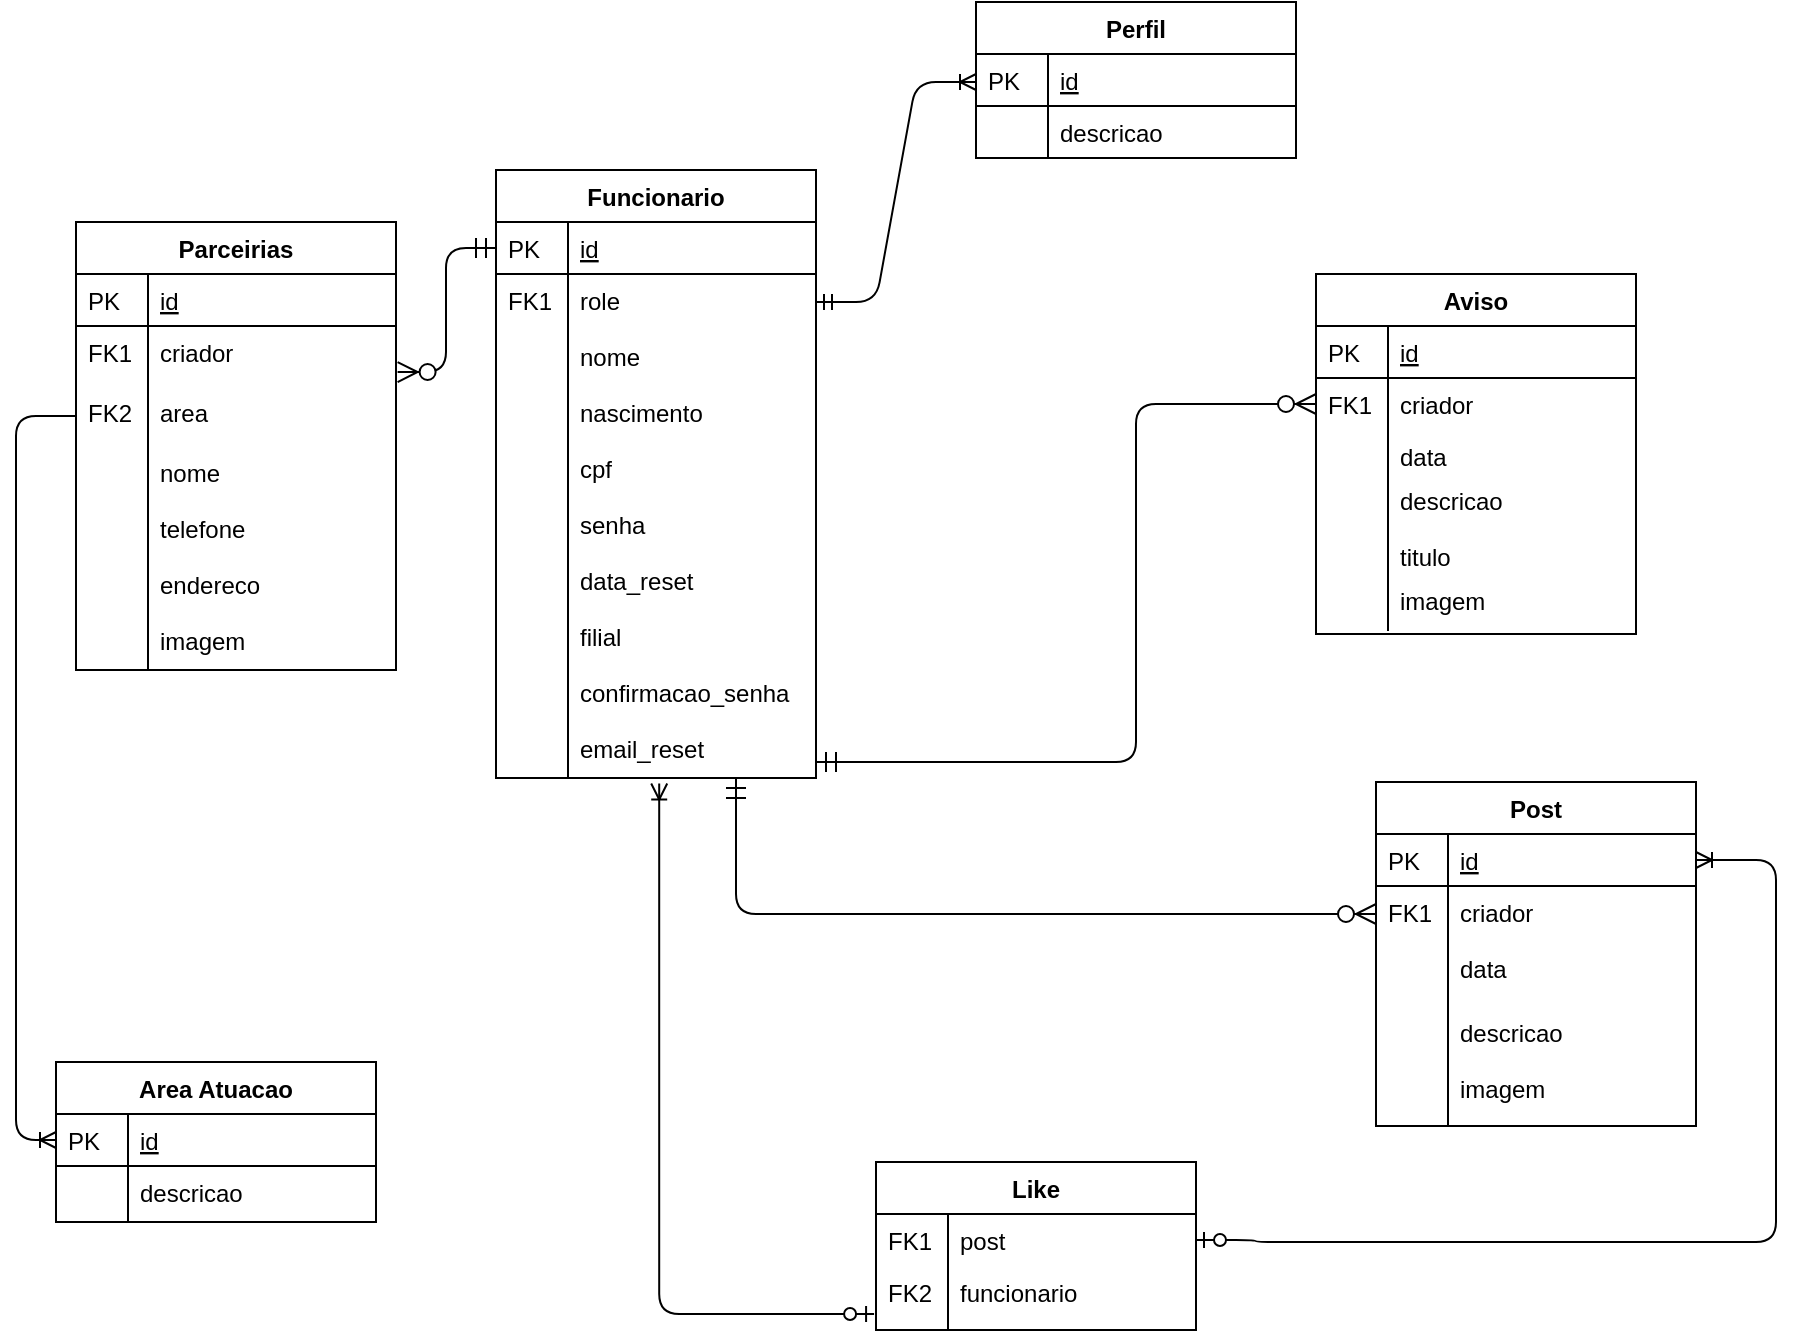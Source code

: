 <mxfile version="12.4.9" type="google"><diagram id="C5RBs43oDa-KdzZeNtuy" name="Page-1"><mxGraphModel dx="1488" dy="719" grid="1" gridSize="10" guides="1" tooltips="1" connect="1" arrows="1" fold="1" page="1" pageScale="1" pageWidth="827" pageHeight="1169" math="0" shadow="0"><root><mxCell id="WIyWlLk6GJQsqaUBKTNV-0"/><mxCell id="WIyWlLk6GJQsqaUBKTNV-1" parent="WIyWlLk6GJQsqaUBKTNV-0"/><mxCell id="zkfFHV4jXpPFQw0GAbJ--51" value="Parceirias" style="swimlane;fontStyle=1;childLayout=stackLayout;horizontal=1;startSize=26;horizontalStack=0;resizeParent=1;resizeLast=0;collapsible=1;marginBottom=0;rounded=0;shadow=0;strokeWidth=1;" parent="WIyWlLk6GJQsqaUBKTNV-1" vertex="1"><mxGeometry x="190" y="370" width="160" height="224" as="geometry"><mxRectangle x="190" y="370" width="160" height="26" as="alternateBounds"/></mxGeometry></mxCell><mxCell id="zkfFHV4jXpPFQw0GAbJ--52" value="id" style="shape=partialRectangle;top=0;left=0;right=0;bottom=1;align=left;verticalAlign=top;fillColor=none;spacingLeft=40;spacingRight=4;overflow=hidden;rotatable=0;points=[[0,0.5],[1,0.5]];portConstraint=eastwest;dropTarget=0;rounded=0;shadow=0;strokeWidth=1;fontStyle=4" parent="zkfFHV4jXpPFQw0GAbJ--51" vertex="1"><mxGeometry y="26" width="160" height="26" as="geometry"/></mxCell><mxCell id="zkfFHV4jXpPFQw0GAbJ--53" value="PK" style="shape=partialRectangle;top=0;left=0;bottom=0;fillColor=none;align=left;verticalAlign=top;spacingLeft=4;spacingRight=4;overflow=hidden;rotatable=0;points=[];portConstraint=eastwest;part=1;" parent="zkfFHV4jXpPFQw0GAbJ--52" vertex="1" connectable="0"><mxGeometry width="36" height="26" as="geometry"/></mxCell><mxCell id="wAj211v1AUAHhBjOHfXa-25" value="criador" style="shape=partialRectangle;top=0;left=0;right=0;bottom=0;align=left;verticalAlign=top;fillColor=none;spacingLeft=40;spacingRight=4;overflow=hidden;rotatable=0;points=[[0,0.5],[1,0.5]];portConstraint=eastwest;dropTarget=0;rounded=0;shadow=0;strokeWidth=1;" parent="zkfFHV4jXpPFQw0GAbJ--51" vertex="1"><mxGeometry y="52" width="160" height="30" as="geometry"/></mxCell><mxCell id="wAj211v1AUAHhBjOHfXa-26" value="FK1" style="shape=partialRectangle;top=0;left=0;bottom=0;fillColor=none;align=left;verticalAlign=top;spacingLeft=4;spacingRight=4;overflow=hidden;rotatable=0;points=[];portConstraint=eastwest;part=1;" parent="wAj211v1AUAHhBjOHfXa-25" vertex="1" connectable="0"><mxGeometry width="36" height="30" as="geometry"/></mxCell><mxCell id="wAj211v1AUAHhBjOHfXa-36" value="area" style="shape=partialRectangle;top=0;left=0;right=0;bottom=0;align=left;verticalAlign=top;fillColor=none;spacingLeft=40;spacingRight=4;overflow=hidden;rotatable=0;points=[[0,0.5],[1,0.5]];portConstraint=eastwest;dropTarget=0;rounded=0;shadow=0;strokeWidth=1;" parent="zkfFHV4jXpPFQw0GAbJ--51" vertex="1"><mxGeometry y="82" width="160" height="30" as="geometry"/></mxCell><mxCell id="wAj211v1AUAHhBjOHfXa-37" value="FK2" style="shape=partialRectangle;top=0;left=0;bottom=0;fillColor=none;align=left;verticalAlign=top;spacingLeft=4;spacingRight=4;overflow=hidden;rotatable=0;points=[];portConstraint=eastwest;part=1;" parent="wAj211v1AUAHhBjOHfXa-36" vertex="1" connectable="0"><mxGeometry width="36" height="30" as="geometry"/></mxCell><mxCell id="wAj211v1AUAHhBjOHfXa-28" value="nome&#10;" style="shape=partialRectangle;top=0;left=0;right=0;bottom=0;align=left;verticalAlign=top;fillColor=none;spacingLeft=40;spacingRight=4;overflow=hidden;rotatable=0;points=[[0,0.5],[1,0.5]];portConstraint=eastwest;dropTarget=0;rounded=0;shadow=0;strokeWidth=1;" parent="zkfFHV4jXpPFQw0GAbJ--51" vertex="1"><mxGeometry y="112" width="160" height="28" as="geometry"/></mxCell><mxCell id="wAj211v1AUAHhBjOHfXa-29" value="" style="shape=partialRectangle;top=0;left=0;bottom=0;fillColor=none;align=left;verticalAlign=top;spacingLeft=4;spacingRight=4;overflow=hidden;rotatable=0;points=[];portConstraint=eastwest;part=1;" parent="wAj211v1AUAHhBjOHfXa-28" vertex="1" connectable="0"><mxGeometry width="36" height="28" as="geometry"/></mxCell><mxCell id="zkfFHV4jXpPFQw0GAbJ--54" value="telefone" style="shape=partialRectangle;top=0;left=0;right=0;bottom=0;align=left;verticalAlign=top;fillColor=none;spacingLeft=40;spacingRight=4;overflow=hidden;rotatable=0;points=[[0,0.5],[1,0.5]];portConstraint=eastwest;dropTarget=0;rounded=0;shadow=0;strokeWidth=1;" parent="zkfFHV4jXpPFQw0GAbJ--51" vertex="1"><mxGeometry y="140" width="160" height="28" as="geometry"/></mxCell><mxCell id="zkfFHV4jXpPFQw0GAbJ--55" value="" style="shape=partialRectangle;top=0;left=0;bottom=0;fillColor=none;align=left;verticalAlign=top;spacingLeft=4;spacingRight=4;overflow=hidden;rotatable=0;points=[];portConstraint=eastwest;part=1;" parent="zkfFHV4jXpPFQw0GAbJ--54" vertex="1" connectable="0"><mxGeometry width="36" height="28" as="geometry"/></mxCell><mxCell id="wAj211v1AUAHhBjOHfXa-30" value="endereco" style="shape=partialRectangle;top=0;left=0;right=0;bottom=0;align=left;verticalAlign=top;fillColor=none;spacingLeft=40;spacingRight=4;overflow=hidden;rotatable=0;points=[[0,0.5],[1,0.5]];portConstraint=eastwest;dropTarget=0;rounded=0;shadow=0;strokeWidth=1;" parent="zkfFHV4jXpPFQw0GAbJ--51" vertex="1"><mxGeometry y="168" width="160" height="28" as="geometry"/></mxCell><mxCell id="wAj211v1AUAHhBjOHfXa-31" value="" style="shape=partialRectangle;top=0;left=0;bottom=0;fillColor=none;align=left;verticalAlign=top;spacingLeft=4;spacingRight=4;overflow=hidden;rotatable=0;points=[];portConstraint=eastwest;part=1;" parent="wAj211v1AUAHhBjOHfXa-30" vertex="1" connectable="0"><mxGeometry width="36" height="28" as="geometry"/></mxCell><mxCell id="wAj211v1AUAHhBjOHfXa-48" value="imagem" style="shape=partialRectangle;top=0;left=0;right=0;bottom=0;align=left;verticalAlign=top;fillColor=none;spacingLeft=40;spacingRight=4;overflow=hidden;rotatable=0;points=[[0,0.5],[1,0.5]];portConstraint=eastwest;dropTarget=0;rounded=0;shadow=0;strokeWidth=1;" parent="zkfFHV4jXpPFQw0GAbJ--51" vertex="1"><mxGeometry y="196" width="160" height="28" as="geometry"/></mxCell><mxCell id="wAj211v1AUAHhBjOHfXa-49" value="" style="shape=partialRectangle;top=0;left=0;bottom=0;fillColor=none;align=left;verticalAlign=top;spacingLeft=4;spacingRight=4;overflow=hidden;rotatable=0;points=[];portConstraint=eastwest;part=1;" parent="wAj211v1AUAHhBjOHfXa-48" vertex="1" connectable="0"><mxGeometry width="36" height="28" as="geometry"/></mxCell><mxCell id="zkfFHV4jXpPFQw0GAbJ--56" value="Funcionario" style="swimlane;fontStyle=1;childLayout=stackLayout;horizontal=1;startSize=26;horizontalStack=0;resizeParent=1;resizeLast=0;collapsible=1;marginBottom=0;rounded=0;shadow=0;strokeWidth=1;" parent="WIyWlLk6GJQsqaUBKTNV-1" vertex="1"><mxGeometry x="400" y="344" width="160" height="304" as="geometry"><mxRectangle x="400" y="344" width="160" height="26" as="alternateBounds"/></mxGeometry></mxCell><mxCell id="zkfFHV4jXpPFQw0GAbJ--57" value="id" style="shape=partialRectangle;top=0;left=0;right=0;bottom=1;align=left;verticalAlign=top;fillColor=none;spacingLeft=40;spacingRight=4;overflow=hidden;rotatable=0;points=[[0,0.5],[1,0.5]];portConstraint=eastwest;dropTarget=0;rounded=0;shadow=0;strokeWidth=1;fontStyle=4" parent="zkfFHV4jXpPFQw0GAbJ--56" vertex="1"><mxGeometry y="26" width="160" height="26" as="geometry"/></mxCell><mxCell id="zkfFHV4jXpPFQw0GAbJ--58" value="PK" style="shape=partialRectangle;top=0;left=0;bottom=0;fillColor=none;align=left;verticalAlign=top;spacingLeft=4;spacingRight=4;overflow=hidden;rotatable=0;points=[];portConstraint=eastwest;part=1;" parent="zkfFHV4jXpPFQw0GAbJ--57" vertex="1" connectable="0"><mxGeometry width="36" height="26" as="geometry"/></mxCell><mxCell id="zkfFHV4jXpPFQw0GAbJ--61" value="" style="shape=partialRectangle;top=0;left=0;right=0;bottom=0;align=left;verticalAlign=top;fillColor=none;spacingLeft=40;spacingRight=4;overflow=hidden;rotatable=0;points=[[0,0.5],[1,0.5]];portConstraint=eastwest;dropTarget=0;rounded=0;shadow=0;strokeWidth=1;" parent="zkfFHV4jXpPFQw0GAbJ--56" vertex="1"><mxGeometry y="52" width="160" as="geometry"/></mxCell><mxCell id="zkfFHV4jXpPFQw0GAbJ--62" value="" style="shape=partialRectangle;top=0;left=0;bottom=0;fillColor=none;align=left;verticalAlign=top;spacingLeft=4;spacingRight=4;overflow=hidden;rotatable=0;points=[];portConstraint=eastwest;part=1;" parent="zkfFHV4jXpPFQw0GAbJ--61" vertex="1" connectable="0"><mxGeometry width="36" as="geometry"/></mxCell><mxCell id="wAj211v1AUAHhBjOHfXa-60" value="role" style="shape=partialRectangle;top=0;left=0;right=0;bottom=0;align=left;verticalAlign=top;fillColor=none;spacingLeft=40;spacingRight=4;overflow=hidden;rotatable=0;points=[[0,0.5],[1,0.5]];portConstraint=eastwest;dropTarget=0;rounded=0;shadow=0;strokeWidth=1;" parent="zkfFHV4jXpPFQw0GAbJ--56" vertex="1"><mxGeometry y="52" width="160" height="28" as="geometry"/></mxCell><mxCell id="wAj211v1AUAHhBjOHfXa-61" value="FK1" style="shape=partialRectangle;top=0;left=0;bottom=0;fillColor=none;align=left;verticalAlign=top;spacingLeft=4;spacingRight=4;overflow=hidden;rotatable=0;points=[];portConstraint=eastwest;part=1;" parent="wAj211v1AUAHhBjOHfXa-60" vertex="1" connectable="0"><mxGeometry width="36" height="28" as="geometry"/></mxCell><mxCell id="wAj211v1AUAHhBjOHfXa-50" value="nome" style="shape=partialRectangle;top=0;left=0;right=0;bottom=0;align=left;verticalAlign=top;fillColor=none;spacingLeft=40;spacingRight=4;overflow=hidden;rotatable=0;points=[[0,0.5],[1,0.5]];portConstraint=eastwest;dropTarget=0;rounded=0;shadow=0;strokeWidth=1;" parent="zkfFHV4jXpPFQw0GAbJ--56" vertex="1"><mxGeometry y="80" width="160" height="28" as="geometry"/></mxCell><mxCell id="wAj211v1AUAHhBjOHfXa-51" value="" style="shape=partialRectangle;top=0;left=0;bottom=0;fillColor=none;align=left;verticalAlign=top;spacingLeft=4;spacingRight=4;overflow=hidden;rotatable=0;points=[];portConstraint=eastwest;part=1;" parent="wAj211v1AUAHhBjOHfXa-50" vertex="1" connectable="0"><mxGeometry width="36" height="28" as="geometry"/></mxCell><mxCell id="wAj211v1AUAHhBjOHfXa-52" value="nascimento" style="shape=partialRectangle;top=0;left=0;right=0;bottom=0;align=left;verticalAlign=top;fillColor=none;spacingLeft=40;spacingRight=4;overflow=hidden;rotatable=0;points=[[0,0.5],[1,0.5]];portConstraint=eastwest;dropTarget=0;rounded=0;shadow=0;strokeWidth=1;" parent="zkfFHV4jXpPFQw0GAbJ--56" vertex="1"><mxGeometry y="108" width="160" height="28" as="geometry"/></mxCell><mxCell id="wAj211v1AUAHhBjOHfXa-53" value="" style="shape=partialRectangle;top=0;left=0;bottom=0;fillColor=none;align=left;verticalAlign=top;spacingLeft=4;spacingRight=4;overflow=hidden;rotatable=0;points=[];portConstraint=eastwest;part=1;" parent="wAj211v1AUAHhBjOHfXa-52" vertex="1" connectable="0"><mxGeometry width="36" height="28" as="geometry"/></mxCell><mxCell id="wAj211v1AUAHhBjOHfXa-54" value="cpf" style="shape=partialRectangle;top=0;left=0;right=0;bottom=0;align=left;verticalAlign=top;fillColor=none;spacingLeft=40;spacingRight=4;overflow=hidden;rotatable=0;points=[[0,0.5],[1,0.5]];portConstraint=eastwest;dropTarget=0;rounded=0;shadow=0;strokeWidth=1;" parent="zkfFHV4jXpPFQw0GAbJ--56" vertex="1"><mxGeometry y="136" width="160" height="28" as="geometry"/></mxCell><mxCell id="wAj211v1AUAHhBjOHfXa-55" value="" style="shape=partialRectangle;top=0;left=0;bottom=0;fillColor=none;align=left;verticalAlign=top;spacingLeft=4;spacingRight=4;overflow=hidden;rotatable=0;points=[];portConstraint=eastwest;part=1;" parent="wAj211v1AUAHhBjOHfXa-54" vertex="1" connectable="0"><mxGeometry width="36" height="28" as="geometry"/></mxCell><mxCell id="wAj211v1AUAHhBjOHfXa-56" value="senha" style="shape=partialRectangle;top=0;left=0;right=0;bottom=0;align=left;verticalAlign=top;fillColor=none;spacingLeft=40;spacingRight=4;overflow=hidden;rotatable=0;points=[[0,0.5],[1,0.5]];portConstraint=eastwest;dropTarget=0;rounded=0;shadow=0;strokeWidth=1;" parent="zkfFHV4jXpPFQw0GAbJ--56" vertex="1"><mxGeometry y="164" width="160" height="28" as="geometry"/></mxCell><mxCell id="wAj211v1AUAHhBjOHfXa-57" value="" style="shape=partialRectangle;top=0;left=0;bottom=0;fillColor=none;align=left;verticalAlign=top;spacingLeft=4;spacingRight=4;overflow=hidden;rotatable=0;points=[];portConstraint=eastwest;part=1;" parent="wAj211v1AUAHhBjOHfXa-56" vertex="1" connectable="0"><mxGeometry width="36" height="28" as="geometry"/></mxCell><mxCell id="wAj211v1AUAHhBjOHfXa-62" value="data_reset" style="shape=partialRectangle;top=0;left=0;right=0;bottom=0;align=left;verticalAlign=top;fillColor=none;spacingLeft=40;spacingRight=4;overflow=hidden;rotatable=0;points=[[0,0.5],[1,0.5]];portConstraint=eastwest;dropTarget=0;rounded=0;shadow=0;strokeWidth=1;" parent="zkfFHV4jXpPFQw0GAbJ--56" vertex="1"><mxGeometry y="192" width="160" height="28" as="geometry"/></mxCell><mxCell id="wAj211v1AUAHhBjOHfXa-63" value="" style="shape=partialRectangle;top=0;left=0;bottom=0;fillColor=none;align=left;verticalAlign=top;spacingLeft=4;spacingRight=4;overflow=hidden;rotatable=0;points=[];portConstraint=eastwest;part=1;" parent="wAj211v1AUAHhBjOHfXa-62" vertex="1" connectable="0"><mxGeometry width="36" height="28" as="geometry"/></mxCell><mxCell id="wAj211v1AUAHhBjOHfXa-77" value="filial" style="shape=partialRectangle;top=0;left=0;right=0;bottom=0;align=left;verticalAlign=top;fillColor=none;spacingLeft=40;spacingRight=4;overflow=hidden;rotatable=0;points=[[0,0.5],[1,0.5]];portConstraint=eastwest;dropTarget=0;rounded=0;shadow=0;strokeWidth=1;" parent="zkfFHV4jXpPFQw0GAbJ--56" vertex="1"><mxGeometry y="220" width="160" height="28" as="geometry"/></mxCell><mxCell id="wAj211v1AUAHhBjOHfXa-78" value="" style="shape=partialRectangle;top=0;left=0;bottom=0;fillColor=none;align=left;verticalAlign=top;spacingLeft=4;spacingRight=4;overflow=hidden;rotatable=0;points=[];portConstraint=eastwest;part=1;" parent="wAj211v1AUAHhBjOHfXa-77" vertex="1" connectable="0"><mxGeometry width="36" height="28" as="geometry"/></mxCell><mxCell id="wiHLPz8QvF2W1FdBhxeb-0" value="confirmacao_senha" style="shape=partialRectangle;top=0;left=0;right=0;bottom=0;align=left;verticalAlign=top;fillColor=none;spacingLeft=40;spacingRight=4;overflow=hidden;rotatable=0;points=[[0,0.5],[1,0.5]];portConstraint=eastwest;dropTarget=0;rounded=0;shadow=0;strokeWidth=1;" vertex="1" parent="zkfFHV4jXpPFQw0GAbJ--56"><mxGeometry y="248" width="160" height="28" as="geometry"/></mxCell><mxCell id="wiHLPz8QvF2W1FdBhxeb-1" value="" style="shape=partialRectangle;top=0;left=0;bottom=0;fillColor=none;align=left;verticalAlign=top;spacingLeft=4;spacingRight=4;overflow=hidden;rotatable=0;points=[];portConstraint=eastwest;part=1;" vertex="1" connectable="0" parent="wiHLPz8QvF2W1FdBhxeb-0"><mxGeometry width="36" height="28" as="geometry"/></mxCell><mxCell id="wAj211v1AUAHhBjOHfXa-58" value="email_reset" style="shape=partialRectangle;top=0;left=0;right=0;bottom=0;align=left;verticalAlign=top;fillColor=none;spacingLeft=40;spacingRight=4;overflow=hidden;rotatable=0;points=[[0,0.5],[1,0.5]];portConstraint=eastwest;dropTarget=0;rounded=0;shadow=0;strokeWidth=1;" parent="zkfFHV4jXpPFQw0GAbJ--56" vertex="1"><mxGeometry y="276" width="160" height="28" as="geometry"/></mxCell><mxCell id="wAj211v1AUAHhBjOHfXa-59" value="" style="shape=partialRectangle;top=0;left=0;bottom=0;fillColor=none;align=left;verticalAlign=top;spacingLeft=4;spacingRight=4;overflow=hidden;rotatable=0;points=[];portConstraint=eastwest;part=1;" parent="wAj211v1AUAHhBjOHfXa-58" vertex="1" connectable="0"><mxGeometry width="36" height="28" as="geometry"/></mxCell><mxCell id="zkfFHV4jXpPFQw0GAbJ--64" value="Aviso" style="swimlane;fontStyle=1;childLayout=stackLayout;horizontal=1;startSize=26;horizontalStack=0;resizeParent=1;resizeLast=0;collapsible=1;marginBottom=0;rounded=0;shadow=0;strokeWidth=1;" parent="WIyWlLk6GJQsqaUBKTNV-1" vertex="1"><mxGeometry x="810" y="396" width="160" height="180" as="geometry"><mxRectangle x="810" y="396" width="160" height="26" as="alternateBounds"/></mxGeometry></mxCell><mxCell id="zkfFHV4jXpPFQw0GAbJ--65" value="id" style="shape=partialRectangle;top=0;left=0;right=0;bottom=1;align=left;verticalAlign=top;fillColor=none;spacingLeft=40;spacingRight=4;overflow=hidden;rotatable=0;points=[[0,0.5],[1,0.5]];portConstraint=eastwest;dropTarget=0;rounded=0;shadow=0;strokeWidth=1;fontStyle=4" parent="zkfFHV4jXpPFQw0GAbJ--64" vertex="1"><mxGeometry y="26" width="160" height="26" as="geometry"/></mxCell><mxCell id="zkfFHV4jXpPFQw0GAbJ--66" value="PK" style="shape=partialRectangle;top=0;left=0;bottom=0;fillColor=none;align=left;verticalAlign=top;spacingLeft=4;spacingRight=4;overflow=hidden;rotatable=0;points=[];portConstraint=eastwest;part=1;" parent="zkfFHV4jXpPFQw0GAbJ--65" vertex="1" connectable="0"><mxGeometry width="36" height="26" as="geometry"/></mxCell><mxCell id="zkfFHV4jXpPFQw0GAbJ--67" value="criador" style="shape=partialRectangle;top=0;left=0;right=0;bottom=0;align=left;verticalAlign=top;fillColor=none;spacingLeft=40;spacingRight=4;overflow=hidden;rotatable=0;points=[[0,0.5],[1,0.5]];portConstraint=eastwest;dropTarget=0;rounded=0;shadow=0;strokeWidth=1;" parent="zkfFHV4jXpPFQw0GAbJ--64" vertex="1"><mxGeometry y="52" width="160" height="26" as="geometry"/></mxCell><mxCell id="zkfFHV4jXpPFQw0GAbJ--68" value="FK1" style="shape=partialRectangle;top=0;left=0;bottom=0;fillColor=none;align=left;verticalAlign=top;spacingLeft=4;spacingRight=4;overflow=hidden;rotatable=0;points=[];portConstraint=eastwest;part=1;" parent="zkfFHV4jXpPFQw0GAbJ--67" vertex="1" connectable="0"><mxGeometry width="36" height="26" as="geometry"/></mxCell><mxCell id="zkfFHV4jXpPFQw0GAbJ--69" value="data&#10;" style="shape=partialRectangle;top=0;left=0;right=0;bottom=0;align=left;verticalAlign=top;fillColor=none;spacingLeft=40;spacingRight=4;overflow=hidden;rotatable=0;points=[[0,0.5],[1,0.5]];portConstraint=eastwest;dropTarget=0;rounded=0;shadow=0;strokeWidth=1;" parent="zkfFHV4jXpPFQw0GAbJ--64" vertex="1"><mxGeometry y="78" width="160" height="22" as="geometry"/></mxCell><mxCell id="zkfFHV4jXpPFQw0GAbJ--70" value="" style="shape=partialRectangle;top=0;left=0;bottom=0;fillColor=none;align=left;verticalAlign=top;spacingLeft=4;spacingRight=4;overflow=hidden;rotatable=0;points=[];portConstraint=eastwest;part=1;" parent="zkfFHV4jXpPFQw0GAbJ--69" vertex="1" connectable="0"><mxGeometry width="36" height="22" as="geometry"/></mxCell><mxCell id="wAj211v1AUAHhBjOHfXa-38" value="descricao" style="shape=partialRectangle;top=0;left=0;right=0;bottom=0;align=left;verticalAlign=top;fillColor=none;spacingLeft=40;spacingRight=4;overflow=hidden;rotatable=0;points=[[0,0.5],[1,0.5]];portConstraint=eastwest;dropTarget=0;rounded=0;shadow=0;strokeWidth=1;" parent="zkfFHV4jXpPFQw0GAbJ--64" vertex="1"><mxGeometry y="100" width="160" height="28" as="geometry"/></mxCell><mxCell id="wAj211v1AUAHhBjOHfXa-39" value="" style="shape=partialRectangle;top=0;left=0;bottom=0;fillColor=none;align=left;verticalAlign=top;spacingLeft=4;spacingRight=4;overflow=hidden;rotatable=0;points=[];portConstraint=eastwest;part=1;" parent="wAj211v1AUAHhBjOHfXa-38" vertex="1" connectable="0"><mxGeometry width="36" height="28" as="geometry"/></mxCell><mxCell id="wAj211v1AUAHhBjOHfXa-40" value="titulo" style="shape=partialRectangle;top=0;left=0;right=0;bottom=0;align=left;verticalAlign=top;fillColor=none;spacingLeft=40;spacingRight=4;overflow=hidden;rotatable=0;points=[[0,0.5],[1,0.5]];portConstraint=eastwest;dropTarget=0;rounded=0;shadow=0;strokeWidth=1;" parent="zkfFHV4jXpPFQw0GAbJ--64" vertex="1"><mxGeometry y="128" width="160" height="22" as="geometry"/></mxCell><mxCell id="wAj211v1AUAHhBjOHfXa-41" value="" style="shape=partialRectangle;top=0;left=0;bottom=0;fillColor=none;align=left;verticalAlign=top;spacingLeft=4;spacingRight=4;overflow=hidden;rotatable=0;points=[];portConstraint=eastwest;part=1;" parent="wAj211v1AUAHhBjOHfXa-40" vertex="1" connectable="0"><mxGeometry width="36" height="22" as="geometry"/></mxCell><mxCell id="wAj211v1AUAHhBjOHfXa-42" value="imagem" style="shape=partialRectangle;top=0;left=0;right=0;bottom=0;align=left;verticalAlign=top;fillColor=none;spacingLeft=40;spacingRight=4;overflow=hidden;rotatable=0;points=[[0,0.5],[1,0.5]];portConstraint=eastwest;dropTarget=0;rounded=0;shadow=0;strokeWidth=1;" parent="zkfFHV4jXpPFQw0GAbJ--64" vertex="1"><mxGeometry y="150" width="160" height="28" as="geometry"/></mxCell><mxCell id="wAj211v1AUAHhBjOHfXa-43" value="" style="shape=partialRectangle;top=0;left=0;bottom=0;fillColor=none;align=left;verticalAlign=top;spacingLeft=4;spacingRight=4;overflow=hidden;rotatable=0;points=[];portConstraint=eastwest;part=1;" parent="wAj211v1AUAHhBjOHfXa-42" vertex="1" connectable="0"><mxGeometry width="36" height="28" as="geometry"/></mxCell><mxCell id="zkfFHV4jXpPFQw0GAbJ--71" value="" style="edgeStyle=orthogonalEdgeStyle;endArrow=ERzeroToMany;startArrow=ERmandOne;shadow=0;strokeWidth=1;endSize=8;startSize=8;entryX=0;entryY=0.5;entryDx=0;entryDy=0;" parent="WIyWlLk6GJQsqaUBKTNV-1" target="zkfFHV4jXpPFQw0GAbJ--67" edge="1"><mxGeometry width="100" height="100" relative="1" as="geometry"><mxPoint x="560" y="640" as="sourcePoint"/><mxPoint x="800" y="520" as="targetPoint"/><Array as="points"><mxPoint x="720" y="640"/><mxPoint x="720" y="461"/></Array></mxGeometry></mxCell><mxCell id="wAj211v1AUAHhBjOHfXa-7" value="Post" style="swimlane;fontStyle=1;childLayout=stackLayout;horizontal=1;startSize=26;horizontalStack=0;resizeParent=1;resizeLast=0;collapsible=1;marginBottom=0;rounded=0;shadow=0;strokeWidth=1;" parent="WIyWlLk6GJQsqaUBKTNV-1" vertex="1"><mxGeometry x="840" y="650" width="160" height="172" as="geometry"><mxRectangle x="840" y="650" width="160" height="26" as="alternateBounds"/></mxGeometry></mxCell><mxCell id="wAj211v1AUAHhBjOHfXa-8" value="id" style="shape=partialRectangle;top=0;left=0;right=0;bottom=1;align=left;verticalAlign=top;fillColor=none;spacingLeft=40;spacingRight=4;overflow=hidden;rotatable=0;points=[[0,0.5],[1,0.5]];portConstraint=eastwest;dropTarget=0;rounded=0;shadow=0;strokeWidth=1;fontStyle=4" parent="wAj211v1AUAHhBjOHfXa-7" vertex="1"><mxGeometry y="26" width="160" height="26" as="geometry"/></mxCell><mxCell id="wAj211v1AUAHhBjOHfXa-9" value="PK" style="shape=partialRectangle;top=0;left=0;bottom=0;fillColor=none;align=left;verticalAlign=top;spacingLeft=4;spacingRight=4;overflow=hidden;rotatable=0;points=[];portConstraint=eastwest;part=1;" parent="wAj211v1AUAHhBjOHfXa-8" vertex="1" connectable="0"><mxGeometry width="36" height="26" as="geometry"/></mxCell><mxCell id="wAj211v1AUAHhBjOHfXa-10" value="criador" style="shape=partialRectangle;top=0;left=0;right=0;bottom=0;align=left;verticalAlign=top;fillColor=none;spacingLeft=40;spacingRight=4;overflow=hidden;rotatable=0;points=[[0,0.5],[1,0.5]];portConstraint=eastwest;dropTarget=0;rounded=0;shadow=0;strokeWidth=1;" parent="wAj211v1AUAHhBjOHfXa-7" vertex="1"><mxGeometry y="52" width="160" height="28" as="geometry"/></mxCell><mxCell id="wAj211v1AUAHhBjOHfXa-11" value="FK1" style="shape=partialRectangle;top=0;left=0;bottom=0;fillColor=none;align=left;verticalAlign=top;spacingLeft=4;spacingRight=4;overflow=hidden;rotatable=0;points=[];portConstraint=eastwest;part=1;" parent="wAj211v1AUAHhBjOHfXa-10" vertex="1" connectable="0"><mxGeometry width="36" height="28" as="geometry"/></mxCell><mxCell id="wAj211v1AUAHhBjOHfXa-12" value="data&#10;&#10;" style="shape=partialRectangle;top=0;left=0;right=0;bottom=0;align=left;verticalAlign=top;fillColor=none;spacingLeft=40;spacingRight=4;overflow=hidden;rotatable=0;points=[[0,0.5],[1,0.5]];portConstraint=eastwest;dropTarget=0;rounded=0;shadow=0;strokeWidth=1;" parent="wAj211v1AUAHhBjOHfXa-7" vertex="1"><mxGeometry y="80" width="160" height="32" as="geometry"/></mxCell><mxCell id="wAj211v1AUAHhBjOHfXa-13" value="" style="shape=partialRectangle;top=0;left=0;bottom=0;fillColor=none;align=left;verticalAlign=top;spacingLeft=4;spacingRight=4;overflow=hidden;rotatable=0;points=[];portConstraint=eastwest;part=1;" parent="wAj211v1AUAHhBjOHfXa-12" vertex="1" connectable="0"><mxGeometry width="36" height="32" as="geometry"/></mxCell><mxCell id="wAj211v1AUAHhBjOHfXa-34" value="descricao" style="shape=partialRectangle;top=0;left=0;right=0;bottom=0;align=left;verticalAlign=top;fillColor=none;spacingLeft=40;spacingRight=4;overflow=hidden;rotatable=0;points=[[0,0.5],[1,0.5]];portConstraint=eastwest;dropTarget=0;rounded=0;shadow=0;strokeWidth=1;" parent="wAj211v1AUAHhBjOHfXa-7" vertex="1"><mxGeometry y="112" width="160" height="28" as="geometry"/></mxCell><mxCell id="wAj211v1AUAHhBjOHfXa-35" value="" style="shape=partialRectangle;top=0;left=0;bottom=0;fillColor=none;align=left;verticalAlign=top;spacingLeft=4;spacingRight=4;overflow=hidden;rotatable=0;points=[];portConstraint=eastwest;part=1;" parent="wAj211v1AUAHhBjOHfXa-34" vertex="1" connectable="0"><mxGeometry width="36" height="28" as="geometry"/></mxCell><mxCell id="wAj211v1AUAHhBjOHfXa-82" value="imagem" style="shape=partialRectangle;top=0;left=0;right=0;bottom=0;align=left;verticalAlign=top;fillColor=none;spacingLeft=40;spacingRight=4;overflow=hidden;rotatable=0;points=[[0,0.5],[1,0.5]];portConstraint=eastwest;dropTarget=0;rounded=0;shadow=0;strokeWidth=1;" parent="wAj211v1AUAHhBjOHfXa-7" vertex="1"><mxGeometry y="140" width="160" height="32" as="geometry"/></mxCell><mxCell id="wAj211v1AUAHhBjOHfXa-83" value="" style="shape=partialRectangle;top=0;left=0;bottom=0;fillColor=none;align=left;verticalAlign=top;spacingLeft=4;spacingRight=4;overflow=hidden;rotatable=0;points=[];portConstraint=eastwest;part=1;" parent="wAj211v1AUAHhBjOHfXa-82" vertex="1" connectable="0"><mxGeometry width="36" height="32" as="geometry"/></mxCell><mxCell id="wAj211v1AUAHhBjOHfXa-14" value="" style="edgeStyle=orthogonalEdgeStyle;endArrow=ERzeroToMany;startArrow=ERmandOne;shadow=0;strokeWidth=1;endSize=8;startSize=8;exitX=0.75;exitY=1;exitDx=0;exitDy=0;entryX=0;entryY=0.5;entryDx=0;entryDy=0;" parent="WIyWlLk6GJQsqaUBKTNV-1" source="zkfFHV4jXpPFQw0GAbJ--56" target="wAj211v1AUAHhBjOHfXa-10" edge="1"><mxGeometry width="100" height="100" relative="1" as="geometry"><mxPoint x="650" y="373" as="sourcePoint"/><mxPoint x="720" y="373" as="targetPoint"/><Array as="points"/></mxGeometry></mxCell><mxCell id="wAj211v1AUAHhBjOHfXa-15" value="Area Atuacao" style="swimlane;fontStyle=1;childLayout=stackLayout;horizontal=1;startSize=26;horizontalStack=0;resizeParent=1;resizeLast=0;collapsible=1;marginBottom=0;rounded=0;shadow=0;strokeWidth=1;" parent="WIyWlLk6GJQsqaUBKTNV-1" vertex="1"><mxGeometry x="180" y="790" width="160" height="80" as="geometry"><mxRectangle x="250" y="650" width="160" height="26" as="alternateBounds"/></mxGeometry></mxCell><mxCell id="wAj211v1AUAHhBjOHfXa-16" value="id" style="shape=partialRectangle;top=0;left=0;right=0;bottom=1;align=left;verticalAlign=top;fillColor=none;spacingLeft=40;spacingRight=4;overflow=hidden;rotatable=0;points=[[0,0.5],[1,0.5]];portConstraint=eastwest;dropTarget=0;rounded=0;shadow=0;strokeWidth=1;fontStyle=4" parent="wAj211v1AUAHhBjOHfXa-15" vertex="1"><mxGeometry y="26" width="160" height="26" as="geometry"/></mxCell><mxCell id="wAj211v1AUAHhBjOHfXa-17" value="PK" style="shape=partialRectangle;top=0;left=0;bottom=0;fillColor=none;align=left;verticalAlign=top;spacingLeft=4;spacingRight=4;overflow=hidden;rotatable=0;points=[];portConstraint=eastwest;part=1;" parent="wAj211v1AUAHhBjOHfXa-16" vertex="1" connectable="0"><mxGeometry width="36" height="26" as="geometry"/></mxCell><mxCell id="wAj211v1AUAHhBjOHfXa-18" value="descricao" style="shape=partialRectangle;top=0;left=0;right=0;bottom=0;align=left;verticalAlign=top;fillColor=none;spacingLeft=40;spacingRight=4;overflow=hidden;rotatable=0;points=[[0,0.5],[1,0.5]];portConstraint=eastwest;dropTarget=0;rounded=0;shadow=0;strokeWidth=1;" parent="wAj211v1AUAHhBjOHfXa-15" vertex="1"><mxGeometry y="52" width="160" height="28" as="geometry"/></mxCell><mxCell id="wAj211v1AUAHhBjOHfXa-19" value="" style="shape=partialRectangle;top=0;left=0;bottom=0;fillColor=none;align=left;verticalAlign=top;spacingLeft=4;spacingRight=4;overflow=hidden;rotatable=0;points=[];portConstraint=eastwest;part=1;" parent="wAj211v1AUAHhBjOHfXa-18" vertex="1" connectable="0"><mxGeometry width="36" height="28" as="geometry"/></mxCell><mxCell id="wAj211v1AUAHhBjOHfXa-44" value="" style="edgeStyle=orthogonalEdgeStyle;endArrow=ERzeroToMany;startArrow=ERmandOne;shadow=0;strokeWidth=1;endSize=8;startSize=8;exitX=0;exitY=0.5;exitDx=0;exitDy=0;entryX=1.005;entryY=0.767;entryDx=0;entryDy=0;entryPerimeter=0;" parent="WIyWlLk6GJQsqaUBKTNV-1" source="zkfFHV4jXpPFQw0GAbJ--57" target="wAj211v1AUAHhBjOHfXa-25" edge="1"><mxGeometry width="100" height="100" relative="1" as="geometry"><mxPoint x="370" y="700" as="sourcePoint"/><mxPoint x="430" y="800" as="targetPoint"/><Array as="points"/></mxGeometry></mxCell><mxCell id="wAj211v1AUAHhBjOHfXa-47" value="" style="edgeStyle=elbowEdgeStyle;fontSize=12;html=1;endArrow=ERoneToMany;exitX=0;exitY=0.5;exitDx=0;exitDy=0;entryX=0;entryY=0.5;entryDx=0;entryDy=0;" parent="WIyWlLk6GJQsqaUBKTNV-1" source="wAj211v1AUAHhBjOHfXa-36" target="wAj211v1AUAHhBjOHfXa-16" edge="1"><mxGeometry width="100" height="100" relative="1" as="geometry"><mxPoint x="110" y="500" as="sourcePoint"/><mxPoint x="470" y="870" as="targetPoint"/><Array as="points"><mxPoint x="160" y="630"/><mxPoint x="460" y="880"/><mxPoint x="170" y="540"/></Array></mxGeometry></mxCell><mxCell id="wAj211v1AUAHhBjOHfXa-64" value="Perfil" style="swimlane;fontStyle=1;childLayout=stackLayout;horizontal=1;startSize=26;horizontalStack=0;resizeParent=1;resizeLast=0;collapsible=1;marginBottom=0;rounded=0;shadow=0;strokeWidth=1;" parent="WIyWlLk6GJQsqaUBKTNV-1" vertex="1"><mxGeometry x="640" y="260" width="160" height="78" as="geometry"><mxRectangle x="640" y="260" width="160" height="26" as="alternateBounds"/></mxGeometry></mxCell><mxCell id="wAj211v1AUAHhBjOHfXa-81" value="" style="edgeStyle=entityRelationEdgeStyle;fontSize=12;html=1;endArrow=ERoneToMany;startArrow=ERmandOne;exitX=1;exitY=0.5;exitDx=0;exitDy=0;" parent="wAj211v1AUAHhBjOHfXa-64" source="wAj211v1AUAHhBjOHfXa-60" edge="1"><mxGeometry width="100" height="100" relative="1" as="geometry"><mxPoint x="-100" y="140" as="sourcePoint"/><mxPoint y="40" as="targetPoint"/></mxGeometry></mxCell><mxCell id="wAj211v1AUAHhBjOHfXa-65" value="id" style="shape=partialRectangle;top=0;left=0;right=0;bottom=1;align=left;verticalAlign=top;fillColor=none;spacingLeft=40;spacingRight=4;overflow=hidden;rotatable=0;points=[[0,0.5],[1,0.5]];portConstraint=eastwest;dropTarget=0;rounded=0;shadow=0;strokeWidth=1;fontStyle=4" parent="wAj211v1AUAHhBjOHfXa-64" vertex="1"><mxGeometry y="26" width="160" height="26" as="geometry"/></mxCell><mxCell id="wAj211v1AUAHhBjOHfXa-66" value="PK" style="shape=partialRectangle;top=0;left=0;bottom=0;fillColor=none;align=left;verticalAlign=top;spacingLeft=4;spacingRight=4;overflow=hidden;rotatable=0;points=[];portConstraint=eastwest;part=1;" parent="wAj211v1AUAHhBjOHfXa-65" vertex="1" connectable="0"><mxGeometry width="36" height="26" as="geometry"/></mxCell><mxCell id="wAj211v1AUAHhBjOHfXa-67" value="descricao" style="shape=partialRectangle;top=0;left=0;right=0;bottom=0;align=left;verticalAlign=top;fillColor=none;spacingLeft=40;spacingRight=4;overflow=hidden;rotatable=0;points=[[0,0.5],[1,0.5]];portConstraint=eastwest;dropTarget=0;rounded=0;shadow=0;strokeWidth=1;" parent="wAj211v1AUAHhBjOHfXa-64" vertex="1"><mxGeometry y="52" width="160" height="26" as="geometry"/></mxCell><mxCell id="wAj211v1AUAHhBjOHfXa-68" value="" style="shape=partialRectangle;top=0;left=0;bottom=0;fillColor=none;align=left;verticalAlign=top;spacingLeft=4;spacingRight=4;overflow=hidden;rotatable=0;points=[];portConstraint=eastwest;part=1;" parent="wAj211v1AUAHhBjOHfXa-67" vertex="1" connectable="0"><mxGeometry width="36" height="26" as="geometry"/></mxCell><mxCell id="wAj211v1AUAHhBjOHfXa-84" value="Like" style="swimlane;fontStyle=1;childLayout=stackLayout;horizontal=1;startSize=26;horizontalStack=0;resizeParent=1;resizeLast=0;collapsible=1;marginBottom=0;rounded=0;shadow=0;strokeWidth=1;" parent="WIyWlLk6GJQsqaUBKTNV-1" vertex="1"><mxGeometry x="590" y="840" width="160" height="84" as="geometry"><mxRectangle x="610" y="820" width="160" height="26" as="alternateBounds"/></mxGeometry></mxCell><mxCell id="wAj211v1AUAHhBjOHfXa-87" value="post" style="shape=partialRectangle;top=0;left=0;right=0;bottom=0;align=left;verticalAlign=top;fillColor=none;spacingLeft=40;spacingRight=4;overflow=hidden;rotatable=0;points=[[0,0.5],[1,0.5]];portConstraint=eastwest;dropTarget=0;rounded=0;shadow=0;strokeWidth=1;" parent="wAj211v1AUAHhBjOHfXa-84" vertex="1"><mxGeometry y="26" width="160" height="26" as="geometry"/></mxCell><mxCell id="wAj211v1AUAHhBjOHfXa-88" value="FK1" style="shape=partialRectangle;top=0;left=0;bottom=0;fillColor=none;align=left;verticalAlign=top;spacingLeft=4;spacingRight=4;overflow=hidden;rotatable=0;points=[];portConstraint=eastwest;part=1;" parent="wAj211v1AUAHhBjOHfXa-87" vertex="1" connectable="0"><mxGeometry width="36" height="26" as="geometry"/></mxCell><mxCell id="wAj211v1AUAHhBjOHfXa-89" value="funcionario" style="shape=partialRectangle;top=0;left=0;right=0;bottom=0;align=left;verticalAlign=top;fillColor=none;spacingLeft=40;spacingRight=4;overflow=hidden;rotatable=0;points=[[0,0.5],[1,0.5]];portConstraint=eastwest;dropTarget=0;rounded=0;shadow=0;strokeWidth=1;" parent="wAj211v1AUAHhBjOHfXa-84" vertex="1"><mxGeometry y="52" width="160" height="32" as="geometry"/></mxCell><mxCell id="wAj211v1AUAHhBjOHfXa-90" value="FK2" style="shape=partialRectangle;top=0;left=0;bottom=0;fillColor=none;align=left;verticalAlign=top;spacingLeft=4;spacingRight=4;overflow=hidden;rotatable=0;points=[];portConstraint=eastwest;part=1;" parent="wAj211v1AUAHhBjOHfXa-89" vertex="1" connectable="0"><mxGeometry width="36" height="32" as="geometry"/></mxCell><mxCell id="wAj211v1AUAHhBjOHfXa-97" value="" style="edgeStyle=orthogonalEdgeStyle;fontSize=12;html=1;endArrow=ERoneToMany;startArrow=ERzeroToOne;exitX=-0.006;exitY=0.75;exitDx=0;exitDy=0;exitPerimeter=0;entryX=0.51;entryY=1.098;entryDx=0;entryDy=0;entryPerimeter=0;" parent="WIyWlLk6GJQsqaUBKTNV-1" source="wAj211v1AUAHhBjOHfXa-89" target="wAj211v1AUAHhBjOHfXa-58" edge="1"><mxGeometry width="100" height="100" relative="1" as="geometry"><mxPoint x="150" y="1130" as="sourcePoint"/><mxPoint x="482" y="680" as="targetPoint"/><Array as="points"><mxPoint x="482" y="916"/></Array></mxGeometry></mxCell><mxCell id="wAj211v1AUAHhBjOHfXa-98" value="" style="edgeStyle=orthogonalEdgeStyle;fontSize=12;html=1;endArrow=ERoneToMany;startArrow=ERzeroToOne;entryX=1;entryY=0.5;entryDx=0;entryDy=0;exitX=1;exitY=0.5;exitDx=0;exitDy=0;" parent="WIyWlLk6GJQsqaUBKTNV-1" source="wAj211v1AUAHhBjOHfXa-87" target="wAj211v1AUAHhBjOHfXa-8" edge="1"><mxGeometry width="100" height="100" relative="1" as="geometry"><mxPoint x="629" y="1012" as="sourcePoint"/><mxPoint x="502" y="633" as="targetPoint"/><Array as="points"><mxPoint x="780" y="879"/><mxPoint x="780" y="880"/><mxPoint x="1040" y="880"/><mxPoint x="1040" y="689"/></Array></mxGeometry></mxCell></root></mxGraphModel></diagram></mxfile>